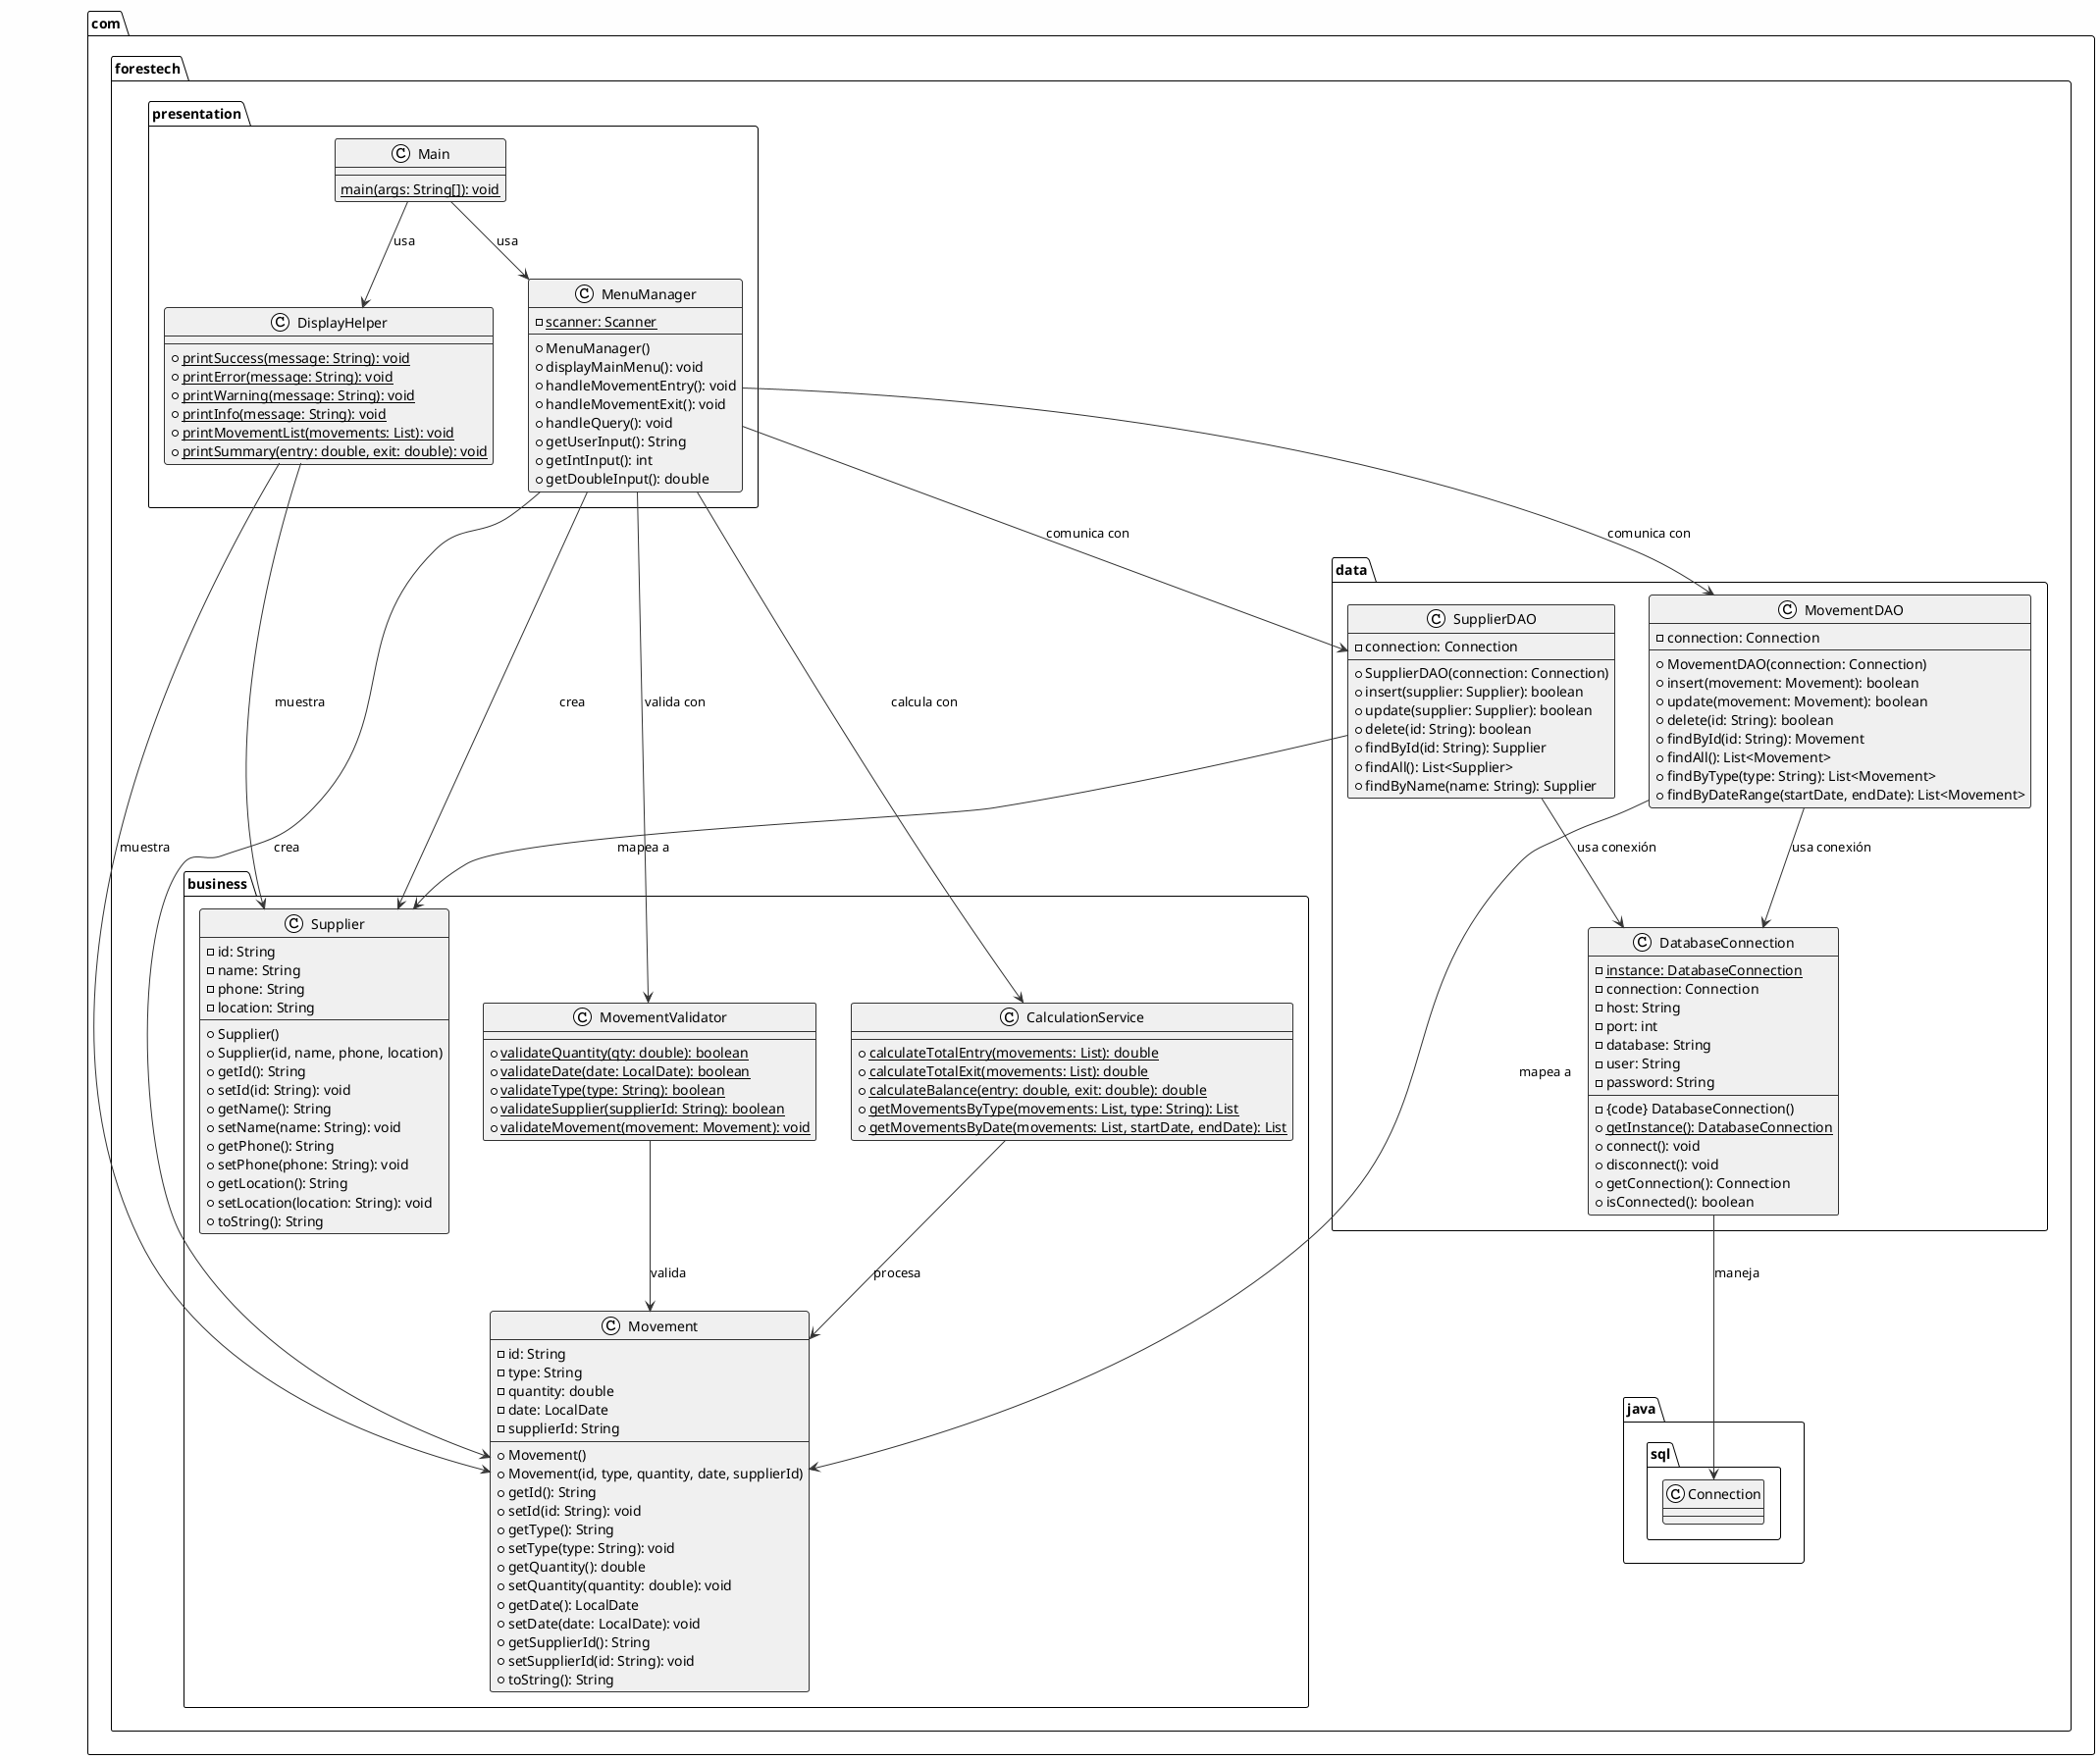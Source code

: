 @startuml Forestech_Architecture
!theme plain
skinparam backgroundColor #FEFEFE
skinparam classBackgroundColor #F0F0F0
skinparam classBorderColor #333333
skinparam arrowColor #333333

package "com.forestech" {
    
    ' ====== CAPA DE PRESENTACIÓN ======
    package "presentation" {
        class Main {
            {static} main(args: String[]): void
        }
        
        class MenuManager {
            -{static} scanner: Scanner
            +MenuManager()
            +displayMainMenu(): void
            +handleMovementEntry(): void
            +handleMovementExit(): void
            +handleQuery(): void
            +getUserInput(): String
            +getIntInput(): int
            +getDoubleInput(): double
        }
        
        class DisplayHelper {
            {static} +printSuccess(message: String): void
            {static} +printError(message: String): void
            {static} +printWarning(message: String): void
            {static} +printInfo(message: String): void
            {static} +printMovementList(movements: List): void
            {static} +printSummary(entry: double, exit: double): void
        }
    }
    
    ' ====== CAPA DE LÓGICA DE NEGOCIO ======
    package "business" {
        class Movement {
            -id: String
            -type: String
            -quantity: double
            -date: LocalDate
            -supplierId: String
            +Movement()
            +Movement(id, type, quantity, date, supplierId)
            +getId(): String
            +setId(id: String): void
            +getType(): String
            +setType(type: String): void
            +getQuantity(): double
            +setQuantity(quantity: double): void
            +getDate(): LocalDate
            +setDate(date: LocalDate): void
            +getSupplierId(): String
            +setSupplierId(id: String): void
            +toString(): String
        }
        
        class Supplier {
            -id: String
            -name: String
            -phone: String
            -location: String
            +Supplier()
            +Supplier(id, name, phone, location)
            +getId(): String
            +setId(id: String): void
            +getName(): String
            +setName(name: String): void
            +getPhone(): String
            +setPhone(phone: String): void
            +getLocation(): String
            +setLocation(location: String): void
            +toString(): String
        }
        
        class MovementValidator {
            {static} +validateQuantity(qty: double): boolean
            {static} +validateDate(date: LocalDate): boolean
            {static} +validateType(type: String): boolean
            {static} +validateSupplier(supplierId: String): boolean
            {static} +validateMovement(movement: Movement): void
        }
        
        class CalculationService {
            {static} +calculateTotalEntry(movements: List): double
            {static} +calculateTotalExit(movements: List): double
            {static} +calculateBalance(entry: double, exit: double): double
            {static} +getMovementsByType(movements: List, type: String): List
            {static} +getMovementsByDate(movements: List, startDate, endDate): List
        }
    }
    
    ' ====== CAPA DE DATOS ======
    package "data" {
        class DatabaseConnection {
            -{static} instance: DatabaseConnection
            -connection: Connection
            -host: String
            -port: int
            -database: String
            -user: String
            -password: String
            -{code} DatabaseConnection()
            +{static} getInstance(): DatabaseConnection
            +connect(): void
            +disconnect(): void
            +getConnection(): Connection
            +isConnected(): boolean
        }
        
        class MovementDAO {
            -connection: Connection
            +MovementDAO(connection: Connection)
            +insert(movement: Movement): boolean
            +update(movement: Movement): boolean
            +delete(id: String): boolean
            +findById(id: String): Movement
            +findAll(): List<Movement>
            +findByType(type: String): List<Movement>
            +findByDateRange(startDate, endDate): List<Movement>
        }
        
        class SupplierDAO {
            -connection: Connection
            +SupplierDAO(connection: Connection)
            +insert(supplier: Supplier): boolean
            +update(supplier: Supplier): boolean
            +delete(id: String): boolean
            +findById(id: String): Supplier
            +findAll(): List<Supplier>
            +findByName(name: String): Supplier
        }
    }
    
    ' ====== RELACIONES ======
    Main --> MenuManager: usa
    Main --> DisplayHelper: usa
    
    MenuManager --> MovementValidator: valida con
    MenuManager --> CalculationService: calcula con
    MenuManager --> Movement: crea
    MenuManager --> Supplier: crea
    MenuManager --> MovementDAO: comunica con
    MenuManager --> SupplierDAO: comunica con
    
    DisplayHelper --> Movement: muestra
    DisplayHelper --> Supplier: muestra
    
    MovementValidator --> Movement: valida
    CalculationService --> Movement: procesa
    
    MovementDAO --> DatabaseConnection: usa conexión
    MovementDAO --> Movement: mapea a
    
    SupplierDAO --> DatabaseConnection: usa conexión
    SupplierDAO --> Supplier: mapea a
    
    DatabaseConnection --> "java.sql.Connection": maneja
}

@enduml
